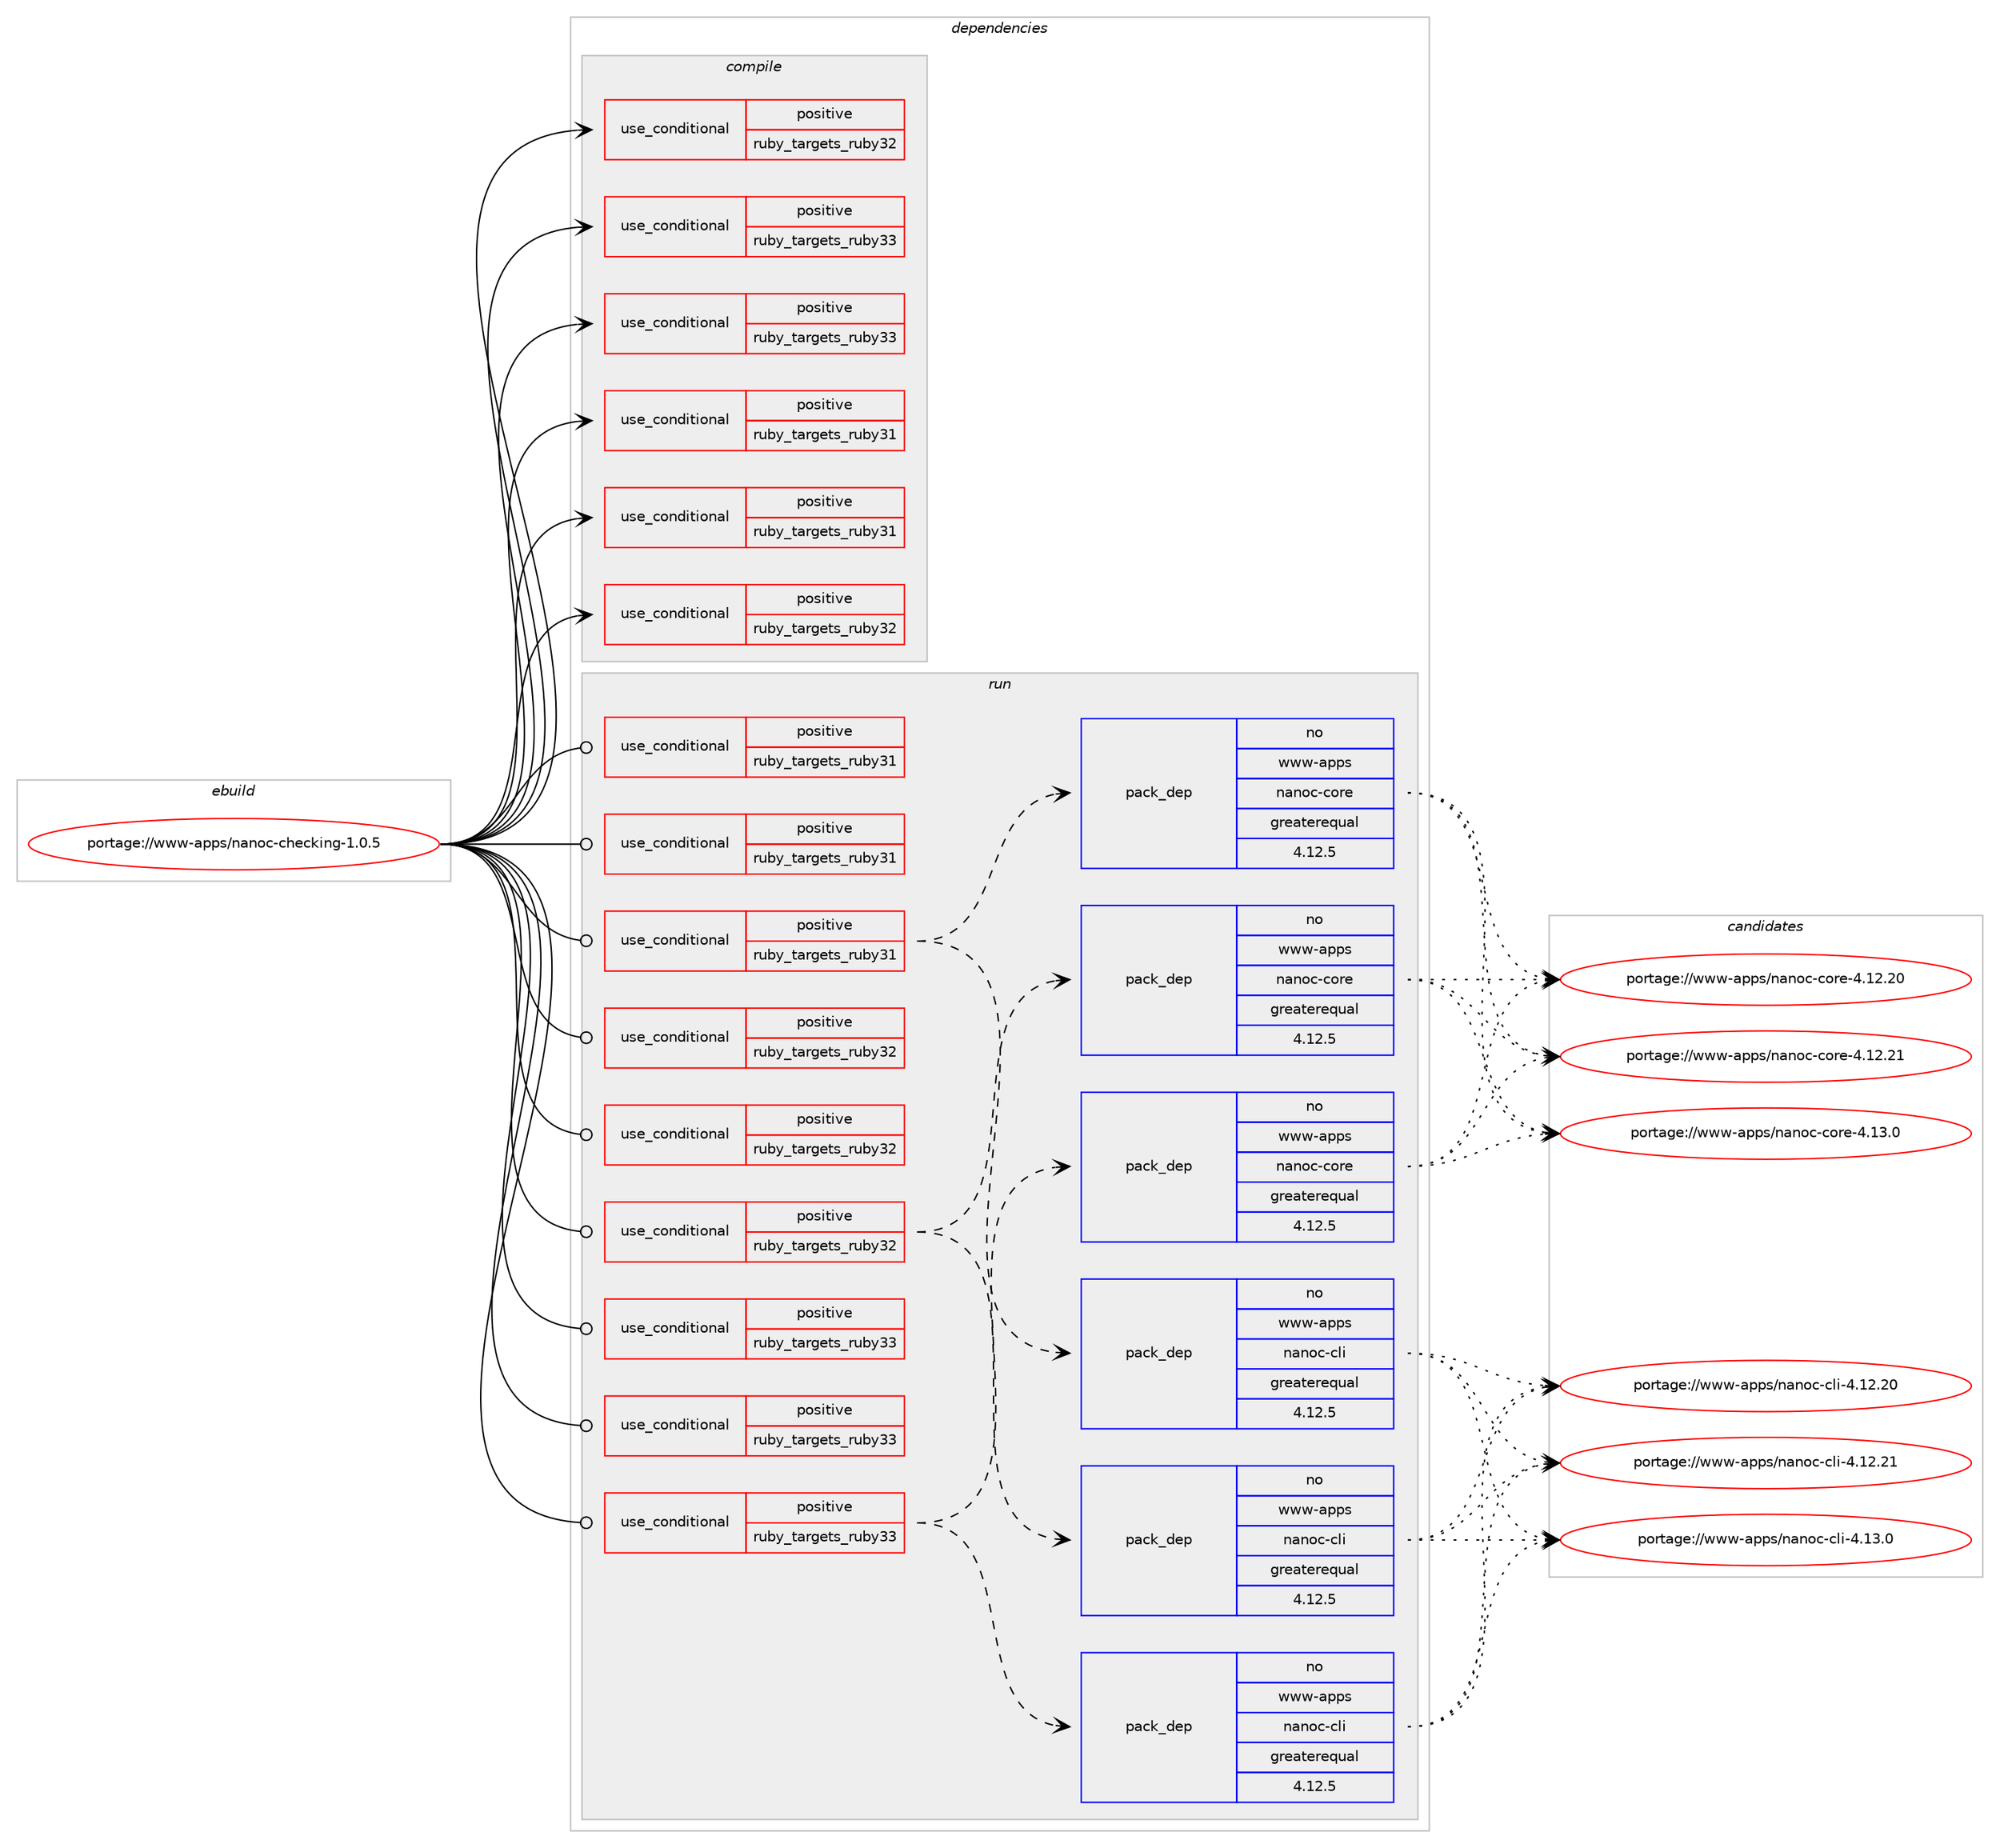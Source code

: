 digraph prolog {

# *************
# Graph options
# *************

newrank=true;
concentrate=true;
compound=true;
graph [rankdir=LR,fontname=Helvetica,fontsize=10,ranksep=1.5];#, ranksep=2.5, nodesep=0.2];
edge  [arrowhead=vee];
node  [fontname=Helvetica,fontsize=10];

# **********
# The ebuild
# **********

subgraph cluster_leftcol {
color=gray;
rank=same;
label=<<i>ebuild</i>>;
id [label="portage://www-apps/nanoc-checking-1.0.5", color=red, width=4, href="../www-apps/nanoc-checking-1.0.5.svg"];
}

# ****************
# The dependencies
# ****************

subgraph cluster_midcol {
color=gray;
label=<<i>dependencies</i>>;
subgraph cluster_compile {
fillcolor="#eeeeee";
style=filled;
label=<<i>compile</i>>;
subgraph cond116276 {
dependency224179 [label=<<TABLE BORDER="0" CELLBORDER="1" CELLSPACING="0" CELLPADDING="4"><TR><TD ROWSPAN="3" CELLPADDING="10">use_conditional</TD></TR><TR><TD>positive</TD></TR><TR><TD>ruby_targets_ruby31</TD></TR></TABLE>>, shape=none, color=red];
# *** BEGIN UNKNOWN DEPENDENCY TYPE (TODO) ***
# dependency224179 -> package_dependency(portage://www-apps/nanoc-checking-1.0.5,install,no,dev-lang,ruby,none,[,,],[slot(3.1)],[])
# *** END UNKNOWN DEPENDENCY TYPE (TODO) ***

}
id:e -> dependency224179:w [weight=20,style="solid",arrowhead="vee"];
subgraph cond116277 {
dependency224180 [label=<<TABLE BORDER="0" CELLBORDER="1" CELLSPACING="0" CELLPADDING="4"><TR><TD ROWSPAN="3" CELLPADDING="10">use_conditional</TD></TR><TR><TD>positive</TD></TR><TR><TD>ruby_targets_ruby31</TD></TR></TABLE>>, shape=none, color=red];
# *** BEGIN UNKNOWN DEPENDENCY TYPE (TODO) ***
# dependency224180 -> package_dependency(portage://www-apps/nanoc-checking-1.0.5,install,no,virtual,rubygems,none,[,,],[],[use(enable(ruby_targets_ruby31),negative)])
# *** END UNKNOWN DEPENDENCY TYPE (TODO) ***

}
id:e -> dependency224180:w [weight=20,style="solid",arrowhead="vee"];
subgraph cond116278 {
dependency224181 [label=<<TABLE BORDER="0" CELLBORDER="1" CELLSPACING="0" CELLPADDING="4"><TR><TD ROWSPAN="3" CELLPADDING="10">use_conditional</TD></TR><TR><TD>positive</TD></TR><TR><TD>ruby_targets_ruby32</TD></TR></TABLE>>, shape=none, color=red];
# *** BEGIN UNKNOWN DEPENDENCY TYPE (TODO) ***
# dependency224181 -> package_dependency(portage://www-apps/nanoc-checking-1.0.5,install,no,dev-lang,ruby,none,[,,],[slot(3.2)],[])
# *** END UNKNOWN DEPENDENCY TYPE (TODO) ***

}
id:e -> dependency224181:w [weight=20,style="solid",arrowhead="vee"];
subgraph cond116279 {
dependency224182 [label=<<TABLE BORDER="0" CELLBORDER="1" CELLSPACING="0" CELLPADDING="4"><TR><TD ROWSPAN="3" CELLPADDING="10">use_conditional</TD></TR><TR><TD>positive</TD></TR><TR><TD>ruby_targets_ruby32</TD></TR></TABLE>>, shape=none, color=red];
# *** BEGIN UNKNOWN DEPENDENCY TYPE (TODO) ***
# dependency224182 -> package_dependency(portage://www-apps/nanoc-checking-1.0.5,install,no,virtual,rubygems,none,[,,],[],[use(enable(ruby_targets_ruby32),negative)])
# *** END UNKNOWN DEPENDENCY TYPE (TODO) ***

}
id:e -> dependency224182:w [weight=20,style="solid",arrowhead="vee"];
subgraph cond116280 {
dependency224183 [label=<<TABLE BORDER="0" CELLBORDER="1" CELLSPACING="0" CELLPADDING="4"><TR><TD ROWSPAN="3" CELLPADDING="10">use_conditional</TD></TR><TR><TD>positive</TD></TR><TR><TD>ruby_targets_ruby33</TD></TR></TABLE>>, shape=none, color=red];
# *** BEGIN UNKNOWN DEPENDENCY TYPE (TODO) ***
# dependency224183 -> package_dependency(portage://www-apps/nanoc-checking-1.0.5,install,no,dev-lang,ruby,none,[,,],[slot(3.3)],[])
# *** END UNKNOWN DEPENDENCY TYPE (TODO) ***

}
id:e -> dependency224183:w [weight=20,style="solid",arrowhead="vee"];
subgraph cond116281 {
dependency224184 [label=<<TABLE BORDER="0" CELLBORDER="1" CELLSPACING="0" CELLPADDING="4"><TR><TD ROWSPAN="3" CELLPADDING="10">use_conditional</TD></TR><TR><TD>positive</TD></TR><TR><TD>ruby_targets_ruby33</TD></TR></TABLE>>, shape=none, color=red];
# *** BEGIN UNKNOWN DEPENDENCY TYPE (TODO) ***
# dependency224184 -> package_dependency(portage://www-apps/nanoc-checking-1.0.5,install,no,virtual,rubygems,none,[,,],[],[use(enable(ruby_targets_ruby33),negative)])
# *** END UNKNOWN DEPENDENCY TYPE (TODO) ***

}
id:e -> dependency224184:w [weight=20,style="solid",arrowhead="vee"];
}
subgraph cluster_compileandrun {
fillcolor="#eeeeee";
style=filled;
label=<<i>compile and run</i>>;
}
subgraph cluster_run {
fillcolor="#eeeeee";
style=filled;
label=<<i>run</i>>;
subgraph cond116282 {
dependency224185 [label=<<TABLE BORDER="0" CELLBORDER="1" CELLSPACING="0" CELLPADDING="4"><TR><TD ROWSPAN="3" CELLPADDING="10">use_conditional</TD></TR><TR><TD>positive</TD></TR><TR><TD>ruby_targets_ruby31</TD></TR></TABLE>>, shape=none, color=red];
# *** BEGIN UNKNOWN DEPENDENCY TYPE (TODO) ***
# dependency224185 -> package_dependency(portage://www-apps/nanoc-checking-1.0.5,run,no,dev-lang,ruby,none,[,,],[slot(3.1)],[])
# *** END UNKNOWN DEPENDENCY TYPE (TODO) ***

}
id:e -> dependency224185:w [weight=20,style="solid",arrowhead="odot"];
subgraph cond116283 {
dependency224186 [label=<<TABLE BORDER="0" CELLBORDER="1" CELLSPACING="0" CELLPADDING="4"><TR><TD ROWSPAN="3" CELLPADDING="10">use_conditional</TD></TR><TR><TD>positive</TD></TR><TR><TD>ruby_targets_ruby31</TD></TR></TABLE>>, shape=none, color=red];
# *** BEGIN UNKNOWN DEPENDENCY TYPE (TODO) ***
# dependency224186 -> package_dependency(portage://www-apps/nanoc-checking-1.0.5,run,no,virtual,rubygems,none,[,,],[],[use(enable(ruby_targets_ruby31),negative)])
# *** END UNKNOWN DEPENDENCY TYPE (TODO) ***

}
id:e -> dependency224186:w [weight=20,style="solid",arrowhead="odot"];
subgraph cond116284 {
dependency224187 [label=<<TABLE BORDER="0" CELLBORDER="1" CELLSPACING="0" CELLPADDING="4"><TR><TD ROWSPAN="3" CELLPADDING="10">use_conditional</TD></TR><TR><TD>positive</TD></TR><TR><TD>ruby_targets_ruby31</TD></TR></TABLE>>, shape=none, color=red];
subgraph pack104690 {
dependency224188 [label=<<TABLE BORDER="0" CELLBORDER="1" CELLSPACING="0" CELLPADDING="4" WIDTH="220"><TR><TD ROWSPAN="6" CELLPADDING="30">pack_dep</TD></TR><TR><TD WIDTH="110">no</TD></TR><TR><TD>www-apps</TD></TR><TR><TD>nanoc-cli</TD></TR><TR><TD>greaterequal</TD></TR><TR><TD>4.12.5</TD></TR></TABLE>>, shape=none, color=blue];
}
dependency224187:e -> dependency224188:w [weight=20,style="dashed",arrowhead="vee"];
subgraph pack104691 {
dependency224189 [label=<<TABLE BORDER="0" CELLBORDER="1" CELLSPACING="0" CELLPADDING="4" WIDTH="220"><TR><TD ROWSPAN="6" CELLPADDING="30">pack_dep</TD></TR><TR><TD WIDTH="110">no</TD></TR><TR><TD>www-apps</TD></TR><TR><TD>nanoc-core</TD></TR><TR><TD>greaterequal</TD></TR><TR><TD>4.12.5</TD></TR></TABLE>>, shape=none, color=blue];
}
dependency224187:e -> dependency224189:w [weight=20,style="dashed",arrowhead="vee"];
}
id:e -> dependency224187:w [weight=20,style="solid",arrowhead="odot"];
subgraph cond116285 {
dependency224190 [label=<<TABLE BORDER="0" CELLBORDER="1" CELLSPACING="0" CELLPADDING="4"><TR><TD ROWSPAN="3" CELLPADDING="10">use_conditional</TD></TR><TR><TD>positive</TD></TR><TR><TD>ruby_targets_ruby32</TD></TR></TABLE>>, shape=none, color=red];
# *** BEGIN UNKNOWN DEPENDENCY TYPE (TODO) ***
# dependency224190 -> package_dependency(portage://www-apps/nanoc-checking-1.0.5,run,no,dev-lang,ruby,none,[,,],[slot(3.2)],[])
# *** END UNKNOWN DEPENDENCY TYPE (TODO) ***

}
id:e -> dependency224190:w [weight=20,style="solid",arrowhead="odot"];
subgraph cond116286 {
dependency224191 [label=<<TABLE BORDER="0" CELLBORDER="1" CELLSPACING="0" CELLPADDING="4"><TR><TD ROWSPAN="3" CELLPADDING="10">use_conditional</TD></TR><TR><TD>positive</TD></TR><TR><TD>ruby_targets_ruby32</TD></TR></TABLE>>, shape=none, color=red];
# *** BEGIN UNKNOWN DEPENDENCY TYPE (TODO) ***
# dependency224191 -> package_dependency(portage://www-apps/nanoc-checking-1.0.5,run,no,virtual,rubygems,none,[,,],[],[use(enable(ruby_targets_ruby32),negative)])
# *** END UNKNOWN DEPENDENCY TYPE (TODO) ***

}
id:e -> dependency224191:w [weight=20,style="solid",arrowhead="odot"];
subgraph cond116287 {
dependency224192 [label=<<TABLE BORDER="0" CELLBORDER="1" CELLSPACING="0" CELLPADDING="4"><TR><TD ROWSPAN="3" CELLPADDING="10">use_conditional</TD></TR><TR><TD>positive</TD></TR><TR><TD>ruby_targets_ruby32</TD></TR></TABLE>>, shape=none, color=red];
subgraph pack104692 {
dependency224193 [label=<<TABLE BORDER="0" CELLBORDER="1" CELLSPACING="0" CELLPADDING="4" WIDTH="220"><TR><TD ROWSPAN="6" CELLPADDING="30">pack_dep</TD></TR><TR><TD WIDTH="110">no</TD></TR><TR><TD>www-apps</TD></TR><TR><TD>nanoc-cli</TD></TR><TR><TD>greaterequal</TD></TR><TR><TD>4.12.5</TD></TR></TABLE>>, shape=none, color=blue];
}
dependency224192:e -> dependency224193:w [weight=20,style="dashed",arrowhead="vee"];
subgraph pack104693 {
dependency224194 [label=<<TABLE BORDER="0" CELLBORDER="1" CELLSPACING="0" CELLPADDING="4" WIDTH="220"><TR><TD ROWSPAN="6" CELLPADDING="30">pack_dep</TD></TR><TR><TD WIDTH="110">no</TD></TR><TR><TD>www-apps</TD></TR><TR><TD>nanoc-core</TD></TR><TR><TD>greaterequal</TD></TR><TR><TD>4.12.5</TD></TR></TABLE>>, shape=none, color=blue];
}
dependency224192:e -> dependency224194:w [weight=20,style="dashed",arrowhead="vee"];
}
id:e -> dependency224192:w [weight=20,style="solid",arrowhead="odot"];
subgraph cond116288 {
dependency224195 [label=<<TABLE BORDER="0" CELLBORDER="1" CELLSPACING="0" CELLPADDING="4"><TR><TD ROWSPAN="3" CELLPADDING="10">use_conditional</TD></TR><TR><TD>positive</TD></TR><TR><TD>ruby_targets_ruby33</TD></TR></TABLE>>, shape=none, color=red];
# *** BEGIN UNKNOWN DEPENDENCY TYPE (TODO) ***
# dependency224195 -> package_dependency(portage://www-apps/nanoc-checking-1.0.5,run,no,dev-lang,ruby,none,[,,],[slot(3.3)],[])
# *** END UNKNOWN DEPENDENCY TYPE (TODO) ***

}
id:e -> dependency224195:w [weight=20,style="solid",arrowhead="odot"];
subgraph cond116289 {
dependency224196 [label=<<TABLE BORDER="0" CELLBORDER="1" CELLSPACING="0" CELLPADDING="4"><TR><TD ROWSPAN="3" CELLPADDING="10">use_conditional</TD></TR><TR><TD>positive</TD></TR><TR><TD>ruby_targets_ruby33</TD></TR></TABLE>>, shape=none, color=red];
# *** BEGIN UNKNOWN DEPENDENCY TYPE (TODO) ***
# dependency224196 -> package_dependency(portage://www-apps/nanoc-checking-1.0.5,run,no,virtual,rubygems,none,[,,],[],[use(enable(ruby_targets_ruby33),negative)])
# *** END UNKNOWN DEPENDENCY TYPE (TODO) ***

}
id:e -> dependency224196:w [weight=20,style="solid",arrowhead="odot"];
subgraph cond116290 {
dependency224197 [label=<<TABLE BORDER="0" CELLBORDER="1" CELLSPACING="0" CELLPADDING="4"><TR><TD ROWSPAN="3" CELLPADDING="10">use_conditional</TD></TR><TR><TD>positive</TD></TR><TR><TD>ruby_targets_ruby33</TD></TR></TABLE>>, shape=none, color=red];
subgraph pack104694 {
dependency224198 [label=<<TABLE BORDER="0" CELLBORDER="1" CELLSPACING="0" CELLPADDING="4" WIDTH="220"><TR><TD ROWSPAN="6" CELLPADDING="30">pack_dep</TD></TR><TR><TD WIDTH="110">no</TD></TR><TR><TD>www-apps</TD></TR><TR><TD>nanoc-cli</TD></TR><TR><TD>greaterequal</TD></TR><TR><TD>4.12.5</TD></TR></TABLE>>, shape=none, color=blue];
}
dependency224197:e -> dependency224198:w [weight=20,style="dashed",arrowhead="vee"];
subgraph pack104695 {
dependency224199 [label=<<TABLE BORDER="0" CELLBORDER="1" CELLSPACING="0" CELLPADDING="4" WIDTH="220"><TR><TD ROWSPAN="6" CELLPADDING="30">pack_dep</TD></TR><TR><TD WIDTH="110">no</TD></TR><TR><TD>www-apps</TD></TR><TR><TD>nanoc-core</TD></TR><TR><TD>greaterequal</TD></TR><TR><TD>4.12.5</TD></TR></TABLE>>, shape=none, color=blue];
}
dependency224197:e -> dependency224199:w [weight=20,style="dashed",arrowhead="vee"];
}
id:e -> dependency224197:w [weight=20,style="solid",arrowhead="odot"];
}
}

# **************
# The candidates
# **************

subgraph cluster_choices {
rank=same;
color=gray;
label=<<i>candidates</i>>;

subgraph choice104690 {
color=black;
nodesep=1;
choice119119119459711211211547110971101119945991081054552464950465048 [label="portage://www-apps/nanoc-cli-4.12.20", color=red, width=4,href="../www-apps/nanoc-cli-4.12.20.svg"];
choice119119119459711211211547110971101119945991081054552464950465049 [label="portage://www-apps/nanoc-cli-4.12.21", color=red, width=4,href="../www-apps/nanoc-cli-4.12.21.svg"];
choice1191191194597112112115471109711011199459910810545524649514648 [label="portage://www-apps/nanoc-cli-4.13.0", color=red, width=4,href="../www-apps/nanoc-cli-4.13.0.svg"];
dependency224188:e -> choice119119119459711211211547110971101119945991081054552464950465048:w [style=dotted,weight="100"];
dependency224188:e -> choice119119119459711211211547110971101119945991081054552464950465049:w [style=dotted,weight="100"];
dependency224188:e -> choice1191191194597112112115471109711011199459910810545524649514648:w [style=dotted,weight="100"];
}
subgraph choice104691 {
color=black;
nodesep=1;
choice119119119459711211211547110971101119945991111141014552464950465048 [label="portage://www-apps/nanoc-core-4.12.20", color=red, width=4,href="../www-apps/nanoc-core-4.12.20.svg"];
choice119119119459711211211547110971101119945991111141014552464950465049 [label="portage://www-apps/nanoc-core-4.12.21", color=red, width=4,href="../www-apps/nanoc-core-4.12.21.svg"];
choice1191191194597112112115471109711011199459911111410145524649514648 [label="portage://www-apps/nanoc-core-4.13.0", color=red, width=4,href="../www-apps/nanoc-core-4.13.0.svg"];
dependency224189:e -> choice119119119459711211211547110971101119945991111141014552464950465048:w [style=dotted,weight="100"];
dependency224189:e -> choice119119119459711211211547110971101119945991111141014552464950465049:w [style=dotted,weight="100"];
dependency224189:e -> choice1191191194597112112115471109711011199459911111410145524649514648:w [style=dotted,weight="100"];
}
subgraph choice104692 {
color=black;
nodesep=1;
choice119119119459711211211547110971101119945991081054552464950465048 [label="portage://www-apps/nanoc-cli-4.12.20", color=red, width=4,href="../www-apps/nanoc-cli-4.12.20.svg"];
choice119119119459711211211547110971101119945991081054552464950465049 [label="portage://www-apps/nanoc-cli-4.12.21", color=red, width=4,href="../www-apps/nanoc-cli-4.12.21.svg"];
choice1191191194597112112115471109711011199459910810545524649514648 [label="portage://www-apps/nanoc-cli-4.13.0", color=red, width=4,href="../www-apps/nanoc-cli-4.13.0.svg"];
dependency224193:e -> choice119119119459711211211547110971101119945991081054552464950465048:w [style=dotted,weight="100"];
dependency224193:e -> choice119119119459711211211547110971101119945991081054552464950465049:w [style=dotted,weight="100"];
dependency224193:e -> choice1191191194597112112115471109711011199459910810545524649514648:w [style=dotted,weight="100"];
}
subgraph choice104693 {
color=black;
nodesep=1;
choice119119119459711211211547110971101119945991111141014552464950465048 [label="portage://www-apps/nanoc-core-4.12.20", color=red, width=4,href="../www-apps/nanoc-core-4.12.20.svg"];
choice119119119459711211211547110971101119945991111141014552464950465049 [label="portage://www-apps/nanoc-core-4.12.21", color=red, width=4,href="../www-apps/nanoc-core-4.12.21.svg"];
choice1191191194597112112115471109711011199459911111410145524649514648 [label="portage://www-apps/nanoc-core-4.13.0", color=red, width=4,href="../www-apps/nanoc-core-4.13.0.svg"];
dependency224194:e -> choice119119119459711211211547110971101119945991111141014552464950465048:w [style=dotted,weight="100"];
dependency224194:e -> choice119119119459711211211547110971101119945991111141014552464950465049:w [style=dotted,weight="100"];
dependency224194:e -> choice1191191194597112112115471109711011199459911111410145524649514648:w [style=dotted,weight="100"];
}
subgraph choice104694 {
color=black;
nodesep=1;
choice119119119459711211211547110971101119945991081054552464950465048 [label="portage://www-apps/nanoc-cli-4.12.20", color=red, width=4,href="../www-apps/nanoc-cli-4.12.20.svg"];
choice119119119459711211211547110971101119945991081054552464950465049 [label="portage://www-apps/nanoc-cli-4.12.21", color=red, width=4,href="../www-apps/nanoc-cli-4.12.21.svg"];
choice1191191194597112112115471109711011199459910810545524649514648 [label="portage://www-apps/nanoc-cli-4.13.0", color=red, width=4,href="../www-apps/nanoc-cli-4.13.0.svg"];
dependency224198:e -> choice119119119459711211211547110971101119945991081054552464950465048:w [style=dotted,weight="100"];
dependency224198:e -> choice119119119459711211211547110971101119945991081054552464950465049:w [style=dotted,weight="100"];
dependency224198:e -> choice1191191194597112112115471109711011199459910810545524649514648:w [style=dotted,weight="100"];
}
subgraph choice104695 {
color=black;
nodesep=1;
choice119119119459711211211547110971101119945991111141014552464950465048 [label="portage://www-apps/nanoc-core-4.12.20", color=red, width=4,href="../www-apps/nanoc-core-4.12.20.svg"];
choice119119119459711211211547110971101119945991111141014552464950465049 [label="portage://www-apps/nanoc-core-4.12.21", color=red, width=4,href="../www-apps/nanoc-core-4.12.21.svg"];
choice1191191194597112112115471109711011199459911111410145524649514648 [label="portage://www-apps/nanoc-core-4.13.0", color=red, width=4,href="../www-apps/nanoc-core-4.13.0.svg"];
dependency224199:e -> choice119119119459711211211547110971101119945991111141014552464950465048:w [style=dotted,weight="100"];
dependency224199:e -> choice119119119459711211211547110971101119945991111141014552464950465049:w [style=dotted,weight="100"];
dependency224199:e -> choice1191191194597112112115471109711011199459911111410145524649514648:w [style=dotted,weight="100"];
}
}

}
